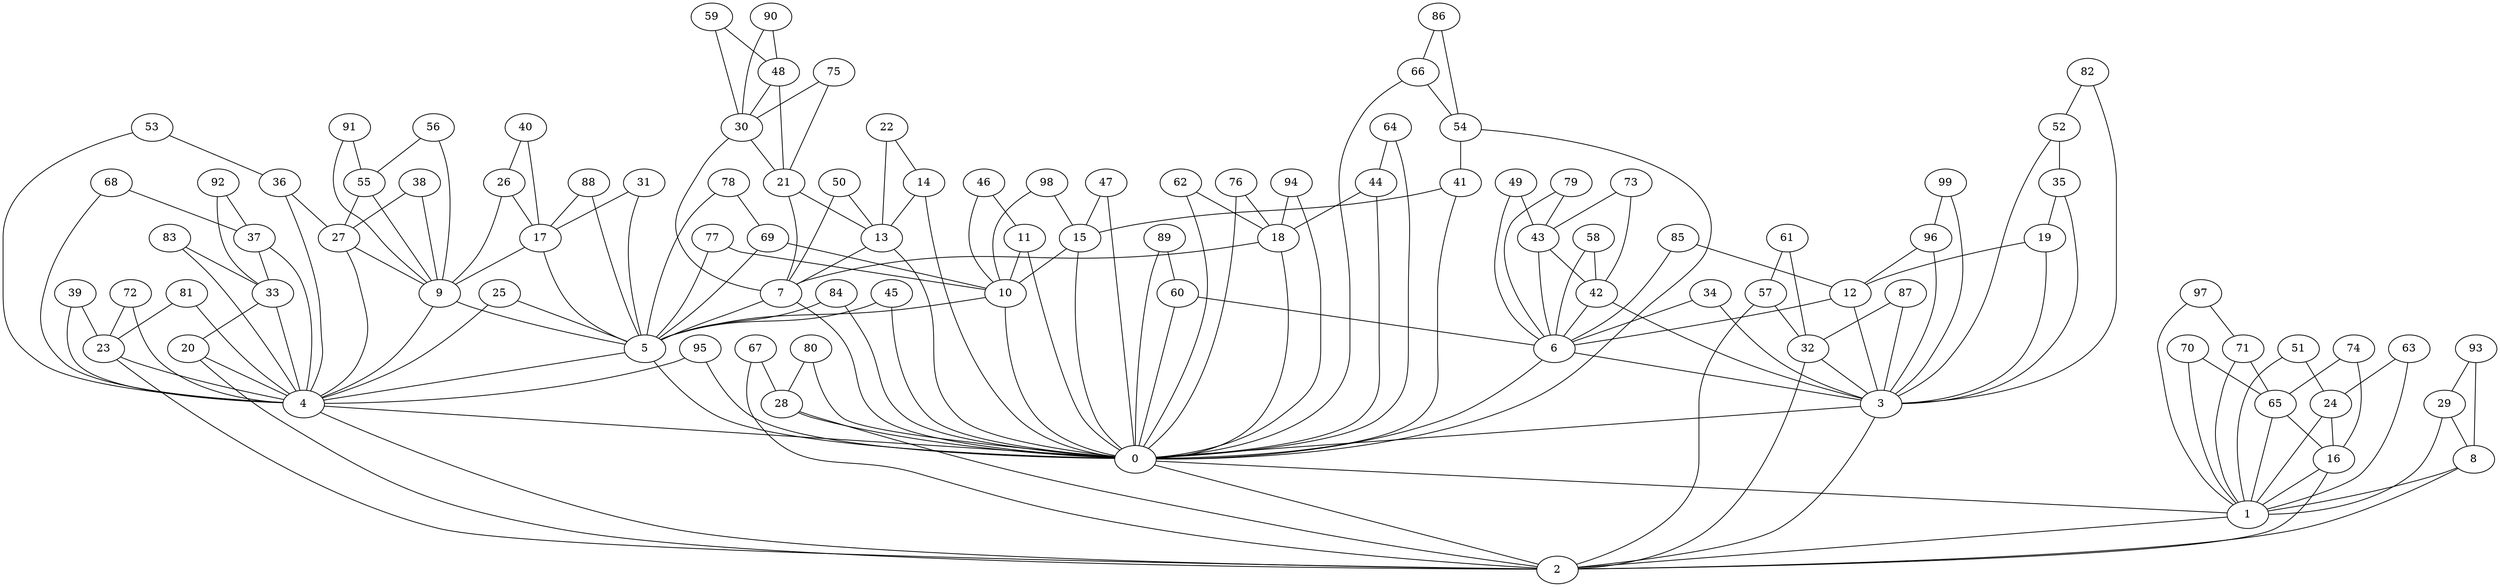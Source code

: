 graph G {
    "53" -- "36";
    "98" -- "10";
    "9" -- "4";
    "51" -- "24";
    "67" -- "28";
    "86" -- "54";
    "10" -- "5";
    "44" -- "18";
    "60" -- "0";
    "57" -- "2";
    "5" -- "0";
    "22" -- "14";
    "70" -- "65";
    "17" -- "9";
    "14" -- "0";
    "26" -- "9";
    "39" -- "4";
    "24" -- "1";
    "32" -- "2";
    "48" -- "30";
    "97" -- "1";
    "44" -- "0";
    "6" -- "3";
    "51" -- "1";
    "56" -- "9";
    "62" -- "0";
    "7" -- "0";
    "4" -- "2";
    "23" -- "4";
    "75" -- "30";
    "48" -- "21";
    "80" -- "0";
    "8" -- "1";
    "42" -- "3";
    "36" -- "27";
    "87" -- "32";
    "99" -- "96";
    "76" -- "18";
    "24" -- "16";
    "21" -- "7";
    "43" -- "42";
    "75" -- "21";
    "30" -- "7";
    "46" -- "11";
    "94" -- "18";
    "59" -- "30";
    "97" -- "71";
    "69" -- "5";
    "34" -- "6";
    "33" -- "20";
    "64" -- "0";
    "78" -- "5";
    "43" -- "6";
    "61" -- "57";
    "25" -- "4";
    "80" -- "28";
    "92" -- "37";
    "35" -- "3";
    "99" -- "3";
    "38" -- "27";
    "21" -- "13";
    "94" -- "0";
    "7" -- "5";
    "93" -- "29";
    "0" -- "2";
    "19" -- "3";
    "66" -- "0";
    "25" -- "5";
    "27" -- "4";
    "73" -- "43";
    "89" -- "60";
    "36" -- "4";
    "15" -- "10";
    "14" -- "13";
    "65" -- "16";
    "62" -- "18";
    "56" -- "55";
    "20" -- "2";
    "74" -- "16";
    "41" -- "0";
    "90" -- "48";
    "12" -- "3";
    "9" -- "5";
    "41" -- "15";
    "57" -- "32";
    "20" -- "4";
    "83" -- "33";
    "29" -- "8";
    "93" -- "8";
    "92" -- "33";
    "37" -- "33";
    "89" -- "0";
    "55" -- "9";
    "72" -- "23";
    "68" -- "4";
    "81" -- "23";
    "98" -- "15";
    "78" -- "69";
    "87" -- "3";
    "84" -- "5";
    "49" -- "6";
    "58" -- "6";
    "95" -- "4";
    "71" -- "1";
    "74" -- "65";
    "16" -- "1";
    "18" -- "0";
    "45" -- "0";
    "79" -- "6";
    "54" -- "0";
    "19" -- "12";
    "77" -- "5";
    "42" -- "6";
    "61" -- "32";
    "33" -- "4";
    "50" -- "7";
    "82" -- "52";
    "79" -- "43";
    "11" -- "0";
    "8" -- "2";
    "84" -- "0";
    "47" -- "0";
    "72" -- "4";
    "85" -- "12";
    "50" -- "13";
    "47" -- "15";
    "81" -- "4";
    "82" -- "3";
    "1" -- "2";
    "4" -- "0";
    "69" -- "10";
    "13" -- "0";
    "90" -- "30";
    "35" -- "19";
    "86" -- "66";
    "28" -- "2";
    "45" -- "5";
    "66" -- "54";
    "95" -- "0";
    "18" -- "7";
    "68" -- "37";
    "40" -- "26";
    "58" -- "42";
    "52" -- "35";
    "83" -- "4";
    "64" -- "44";
    "6" -- "0";
    "3" -- "2";
    "71" -- "65";
    "67" -- "2";
    "15" -- "0";
    "31" -- "17";
    "32" -- "3";
    "96" -- "3";
    "27" -- "9";
    "40" -- "17";
    "91" -- "9";
    "12" -- "6";
    "85" -- "6";
    "49" -- "43";
    "46" -- "10";
    "63" -- "24";
    "70" -- "1";
    "88" -- "17";
    "34" -- "3";
    "31" -- "5";
    "60" -- "6";
    "23" -- "2";
    "38" -- "9";
    "52" -- "3";
    "13" -- "7";
    "5" -- "4";
    "55" -- "27";
    "54" -- "41";
    "30" -- "21";
    "0" -- "1";
    "63" -- "1";
    "11" -- "10";
    "10" -- "0";
    "26" -- "17";
    "59" -- "48";
    "39" -- "23";
    "88" -- "5";
    "16" -- "2";
    "28" -- "0";
    "22" -- "13";
    "53" -- "4";
    "29" -- "1";
    "91" -- "55";
    "3" -- "0";
    "17" -- "5";
    "65" -- "1";
    "73" -- "42";
    "77" -- "10";
    "96" -- "12";
    "76" -- "0";
    "37" -- "4";
}
